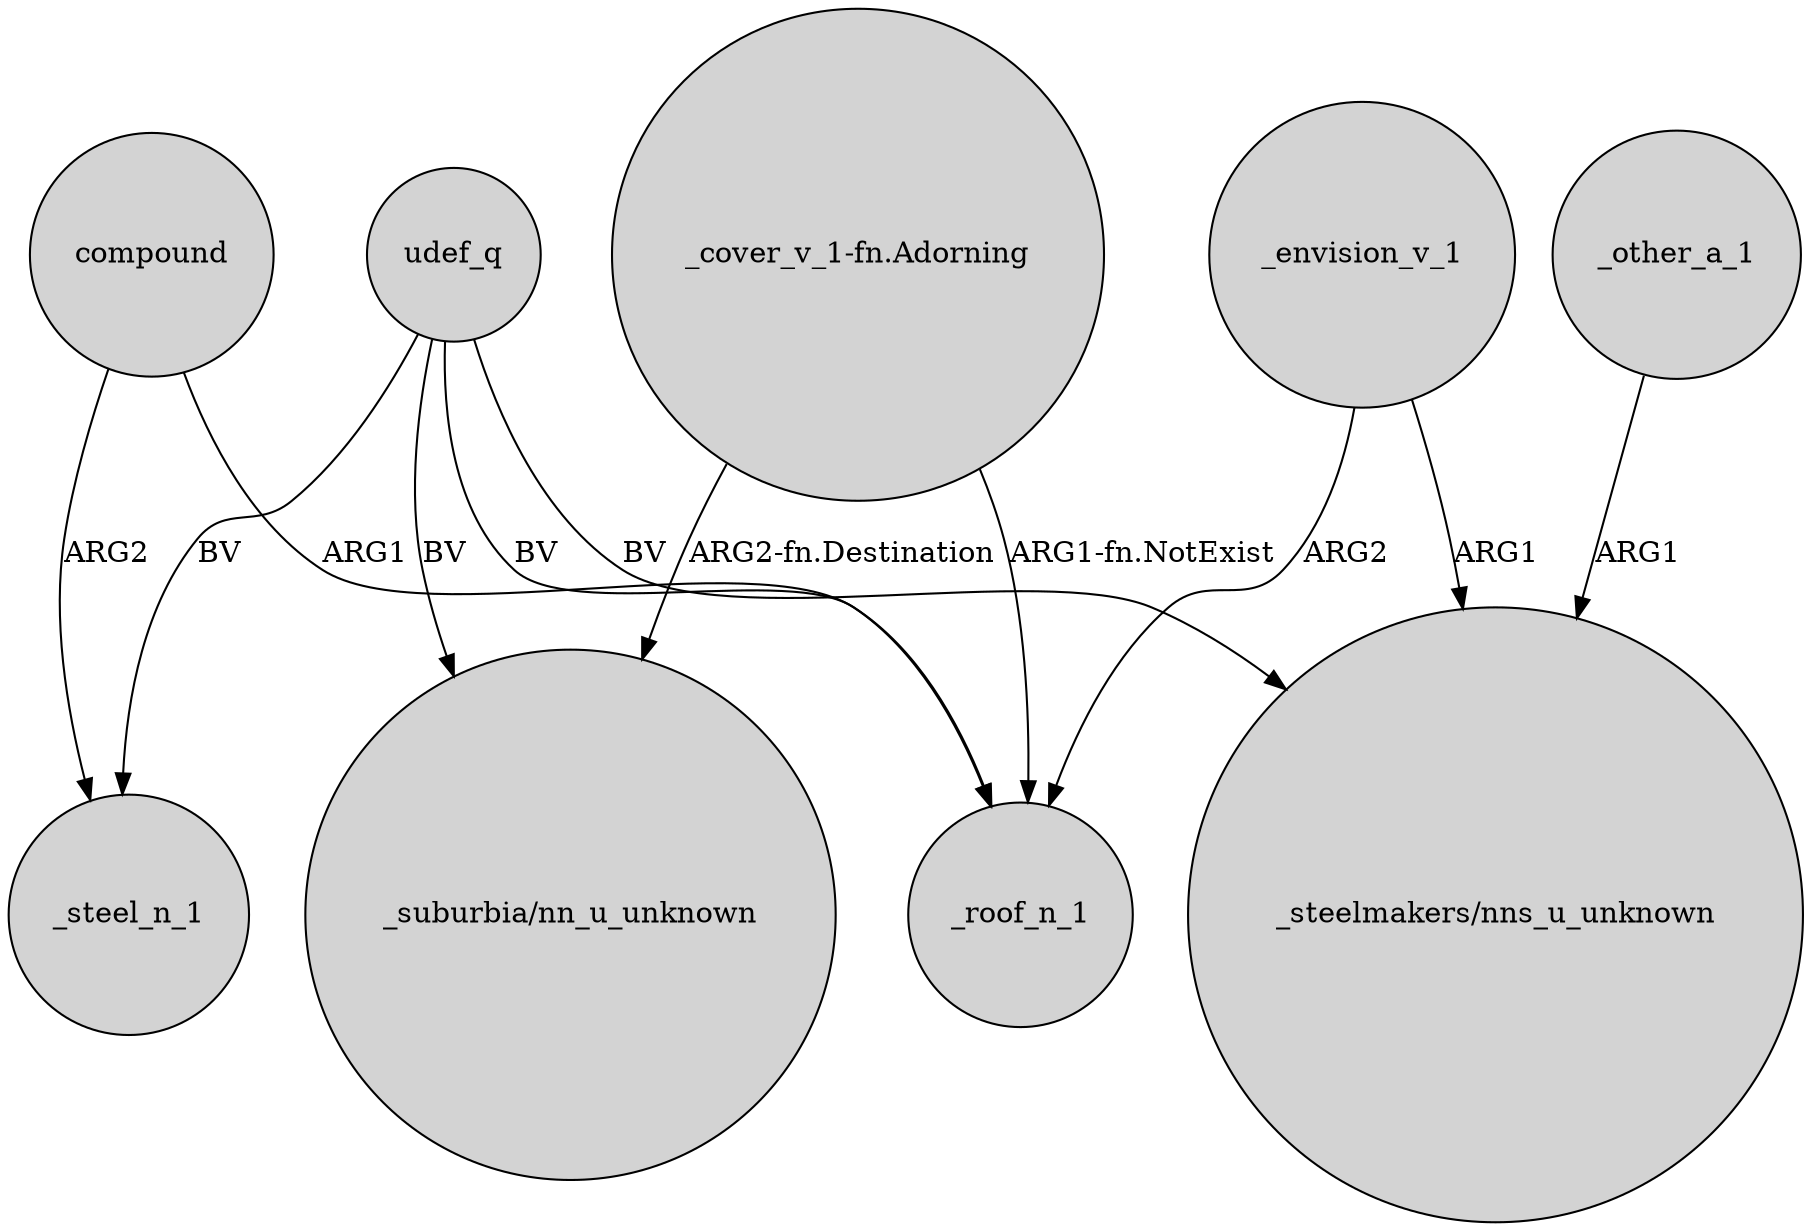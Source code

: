 digraph {
	node [shape=circle style=filled]
	"_cover_v_1-fn.Adorning" -> _roof_n_1 [label="ARG1-fn.NotExist"]
	udef_q -> "_suburbia/nn_u_unknown" [label=BV]
	udef_q -> "_steelmakers/nns_u_unknown" [label=BV]
	udef_q -> _roof_n_1 [label=BV]
	"_cover_v_1-fn.Adorning" -> "_suburbia/nn_u_unknown" [label="ARG2-fn.Destination"]
	compound -> _roof_n_1 [label=ARG1]
	udef_q -> _steel_n_1 [label=BV]
	_other_a_1 -> "_steelmakers/nns_u_unknown" [label=ARG1]
	_envision_v_1 -> _roof_n_1 [label=ARG2]
	_envision_v_1 -> "_steelmakers/nns_u_unknown" [label=ARG1]
	compound -> _steel_n_1 [label=ARG2]
}
